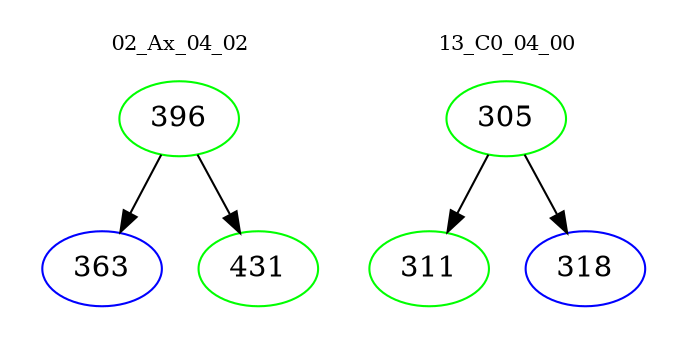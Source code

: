digraph{
subgraph cluster_0 {
color = white
label = "02_Ax_04_02";
fontsize=10;
T0_396 [label="396", color="green"]
T0_396 -> T0_363 [color="black"]
T0_363 [label="363", color="blue"]
T0_396 -> T0_431 [color="black"]
T0_431 [label="431", color="green"]
}
subgraph cluster_1 {
color = white
label = "13_C0_04_00";
fontsize=10;
T1_305 [label="305", color="green"]
T1_305 -> T1_311 [color="black"]
T1_311 [label="311", color="green"]
T1_305 -> T1_318 [color="black"]
T1_318 [label="318", color="blue"]
}
}
